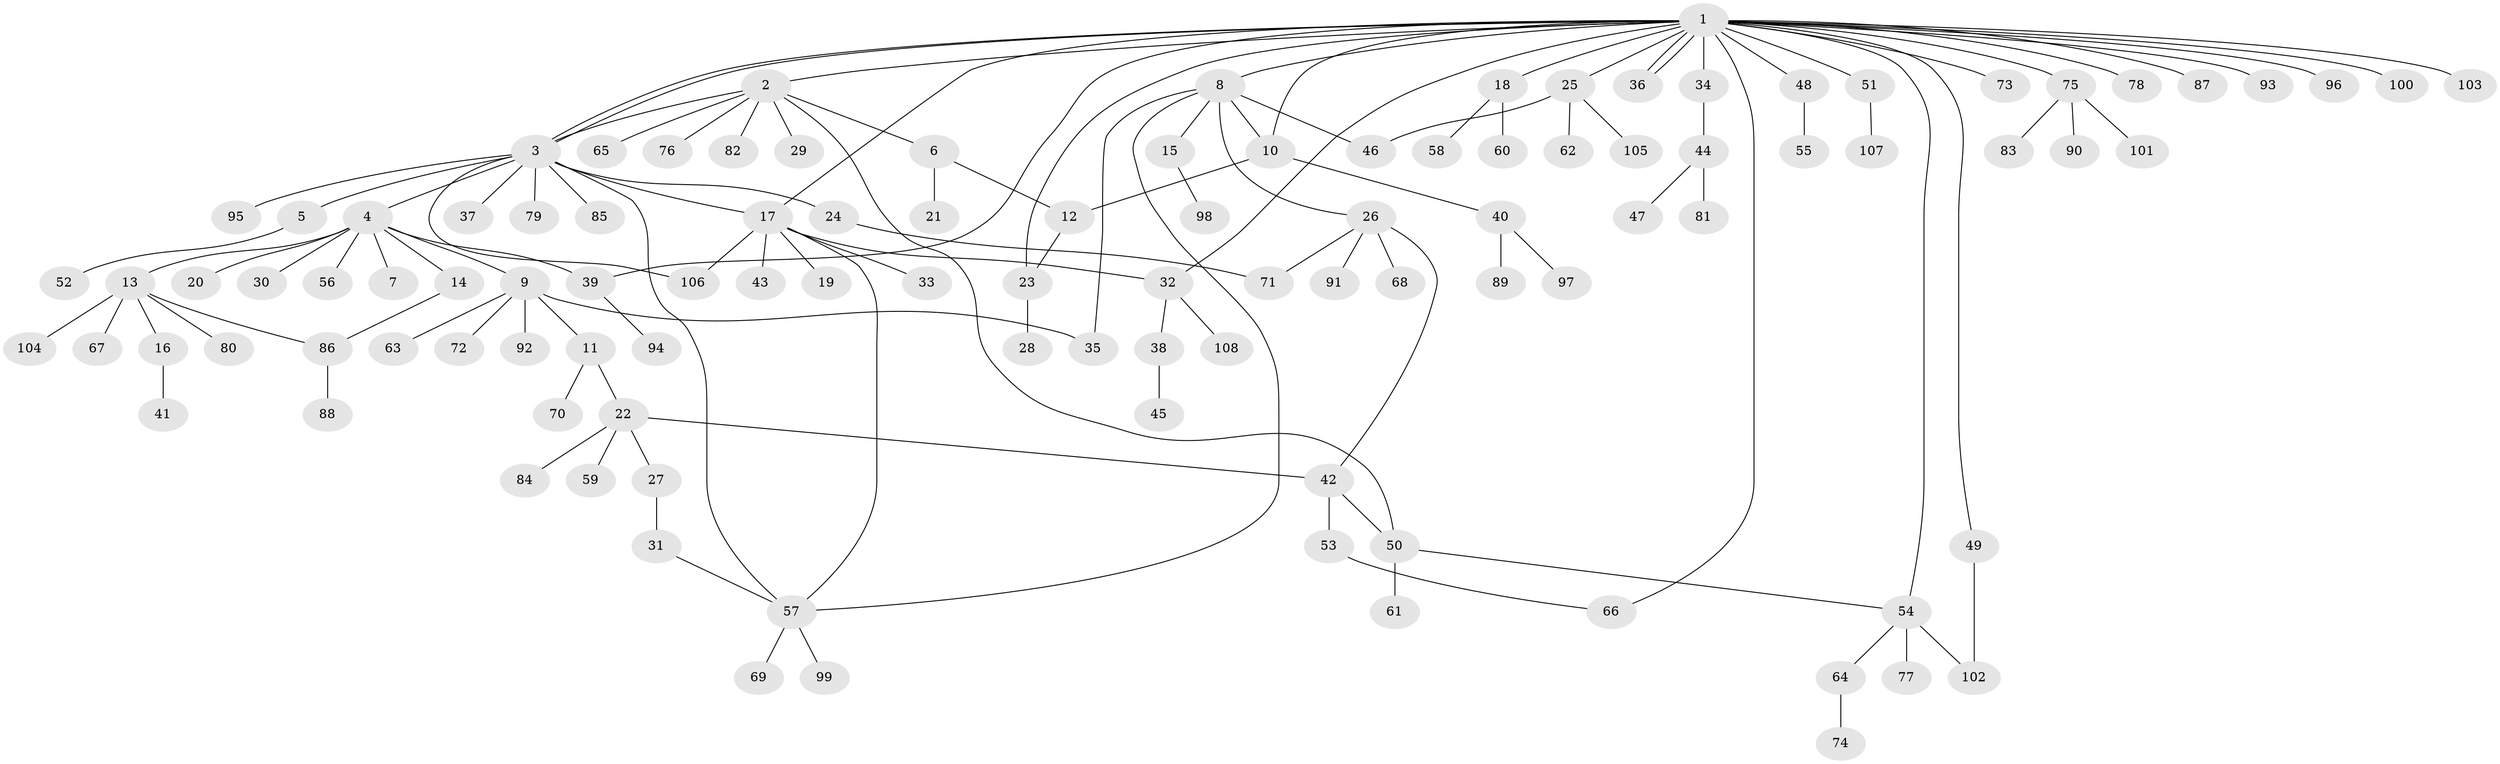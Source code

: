 // coarse degree distribution, {27: 0.023255813953488372, 8: 0.046511627906976744, 7: 0.023255813953488372, 3: 0.06976744186046512, 1: 0.6744186046511628, 2: 0.09302325581395349, 5: 0.046511627906976744, 6: 0.023255813953488372}
// Generated by graph-tools (version 1.1) at 2025/18/03/04/25 18:18:06]
// undirected, 108 vertices, 129 edges
graph export_dot {
graph [start="1"]
  node [color=gray90,style=filled];
  1;
  2;
  3;
  4;
  5;
  6;
  7;
  8;
  9;
  10;
  11;
  12;
  13;
  14;
  15;
  16;
  17;
  18;
  19;
  20;
  21;
  22;
  23;
  24;
  25;
  26;
  27;
  28;
  29;
  30;
  31;
  32;
  33;
  34;
  35;
  36;
  37;
  38;
  39;
  40;
  41;
  42;
  43;
  44;
  45;
  46;
  47;
  48;
  49;
  50;
  51;
  52;
  53;
  54;
  55;
  56;
  57;
  58;
  59;
  60;
  61;
  62;
  63;
  64;
  65;
  66;
  67;
  68;
  69;
  70;
  71;
  72;
  73;
  74;
  75;
  76;
  77;
  78;
  79;
  80;
  81;
  82;
  83;
  84;
  85;
  86;
  87;
  88;
  89;
  90;
  91;
  92;
  93;
  94;
  95;
  96;
  97;
  98;
  99;
  100;
  101;
  102;
  103;
  104;
  105;
  106;
  107;
  108;
  1 -- 2;
  1 -- 3;
  1 -- 3;
  1 -- 8;
  1 -- 10;
  1 -- 17;
  1 -- 18;
  1 -- 23;
  1 -- 25;
  1 -- 32;
  1 -- 34;
  1 -- 36;
  1 -- 36;
  1 -- 39;
  1 -- 48;
  1 -- 49;
  1 -- 51;
  1 -- 54;
  1 -- 66;
  1 -- 73;
  1 -- 75;
  1 -- 78;
  1 -- 87;
  1 -- 93;
  1 -- 96;
  1 -- 100;
  1 -- 103;
  2 -- 3;
  2 -- 6;
  2 -- 29;
  2 -- 50;
  2 -- 65;
  2 -- 76;
  2 -- 82;
  3 -- 4;
  3 -- 5;
  3 -- 17;
  3 -- 24;
  3 -- 37;
  3 -- 57;
  3 -- 79;
  3 -- 85;
  3 -- 95;
  3 -- 106;
  4 -- 7;
  4 -- 9;
  4 -- 13;
  4 -- 14;
  4 -- 20;
  4 -- 30;
  4 -- 39;
  4 -- 56;
  5 -- 52;
  6 -- 12;
  6 -- 21;
  8 -- 10;
  8 -- 15;
  8 -- 26;
  8 -- 35;
  8 -- 46;
  8 -- 57;
  9 -- 11;
  9 -- 35;
  9 -- 63;
  9 -- 72;
  9 -- 92;
  10 -- 12;
  10 -- 40;
  11 -- 22;
  11 -- 70;
  12 -- 23;
  13 -- 16;
  13 -- 67;
  13 -- 80;
  13 -- 86;
  13 -- 104;
  14 -- 86;
  15 -- 98;
  16 -- 41;
  17 -- 19;
  17 -- 32;
  17 -- 33;
  17 -- 43;
  17 -- 57;
  17 -- 106;
  18 -- 58;
  18 -- 60;
  22 -- 27;
  22 -- 42;
  22 -- 59;
  22 -- 84;
  23 -- 28;
  24 -- 71;
  25 -- 46;
  25 -- 62;
  25 -- 105;
  26 -- 42;
  26 -- 68;
  26 -- 71;
  26 -- 91;
  27 -- 31;
  31 -- 57;
  32 -- 38;
  32 -- 108;
  34 -- 44;
  38 -- 45;
  39 -- 94;
  40 -- 89;
  40 -- 97;
  42 -- 50;
  42 -- 53;
  44 -- 47;
  44 -- 81;
  48 -- 55;
  49 -- 102;
  50 -- 54;
  50 -- 61;
  51 -- 107;
  53 -- 66;
  54 -- 64;
  54 -- 77;
  54 -- 102;
  57 -- 69;
  57 -- 99;
  64 -- 74;
  75 -- 83;
  75 -- 90;
  75 -- 101;
  86 -- 88;
}
